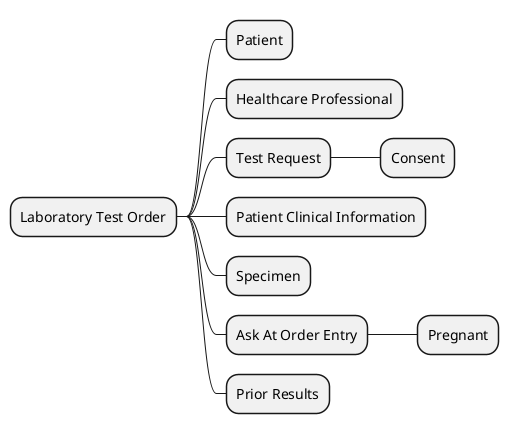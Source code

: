 @startmindmap
* Laboratory Test Order
** Patient
** Healthcare Professional
** Test Request
*** Consent
** Patient Clinical Information
** Specimen
** Ask At Order Entry
*** Pregnant
** Prior Results
@endmindmap

